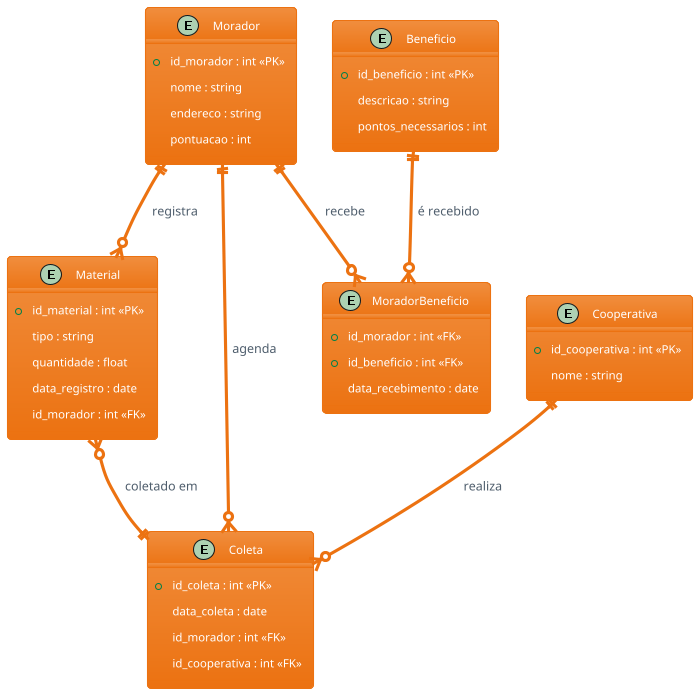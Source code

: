 @startuml
!theme aws-orange

entity Morador {
    +id_morador : int <<PK>>
    nome : string
    endereco : string
    pontuacao : int
}

entity Material {
    +id_material : int <<PK>>
    tipo : string
    quantidade : float
    data_registro : date
    id_morador : int <<FK>>
}

entity Coleta {
    +id_coleta : int <<PK>>
    data_coleta : date
    id_morador : int <<FK>>
    id_cooperativa : int <<FK>>
}

entity Cooperativa {
    +id_cooperativa : int <<PK>>
    nome : string
}

entity Beneficio {
    +id_beneficio : int <<PK>>
    descricao : string
    pontos_necessarios : int
}

entity MoradorBeneficio {
    +id_morador : int <<FK>>
    +id_beneficio : int <<FK>>
    data_recebimento : date
}

Morador ||--o{ Material : "registra"
Morador ||--o{ Coleta : "agenda"
Cooperativa ||--o{ Coleta : "realiza"
Material }o--|| Coleta : "coletado em"
Morador ||--o{ MoradorBeneficio : "recebe"
Beneficio ||--o{ MoradorBeneficio : "é recebido"
@enduml